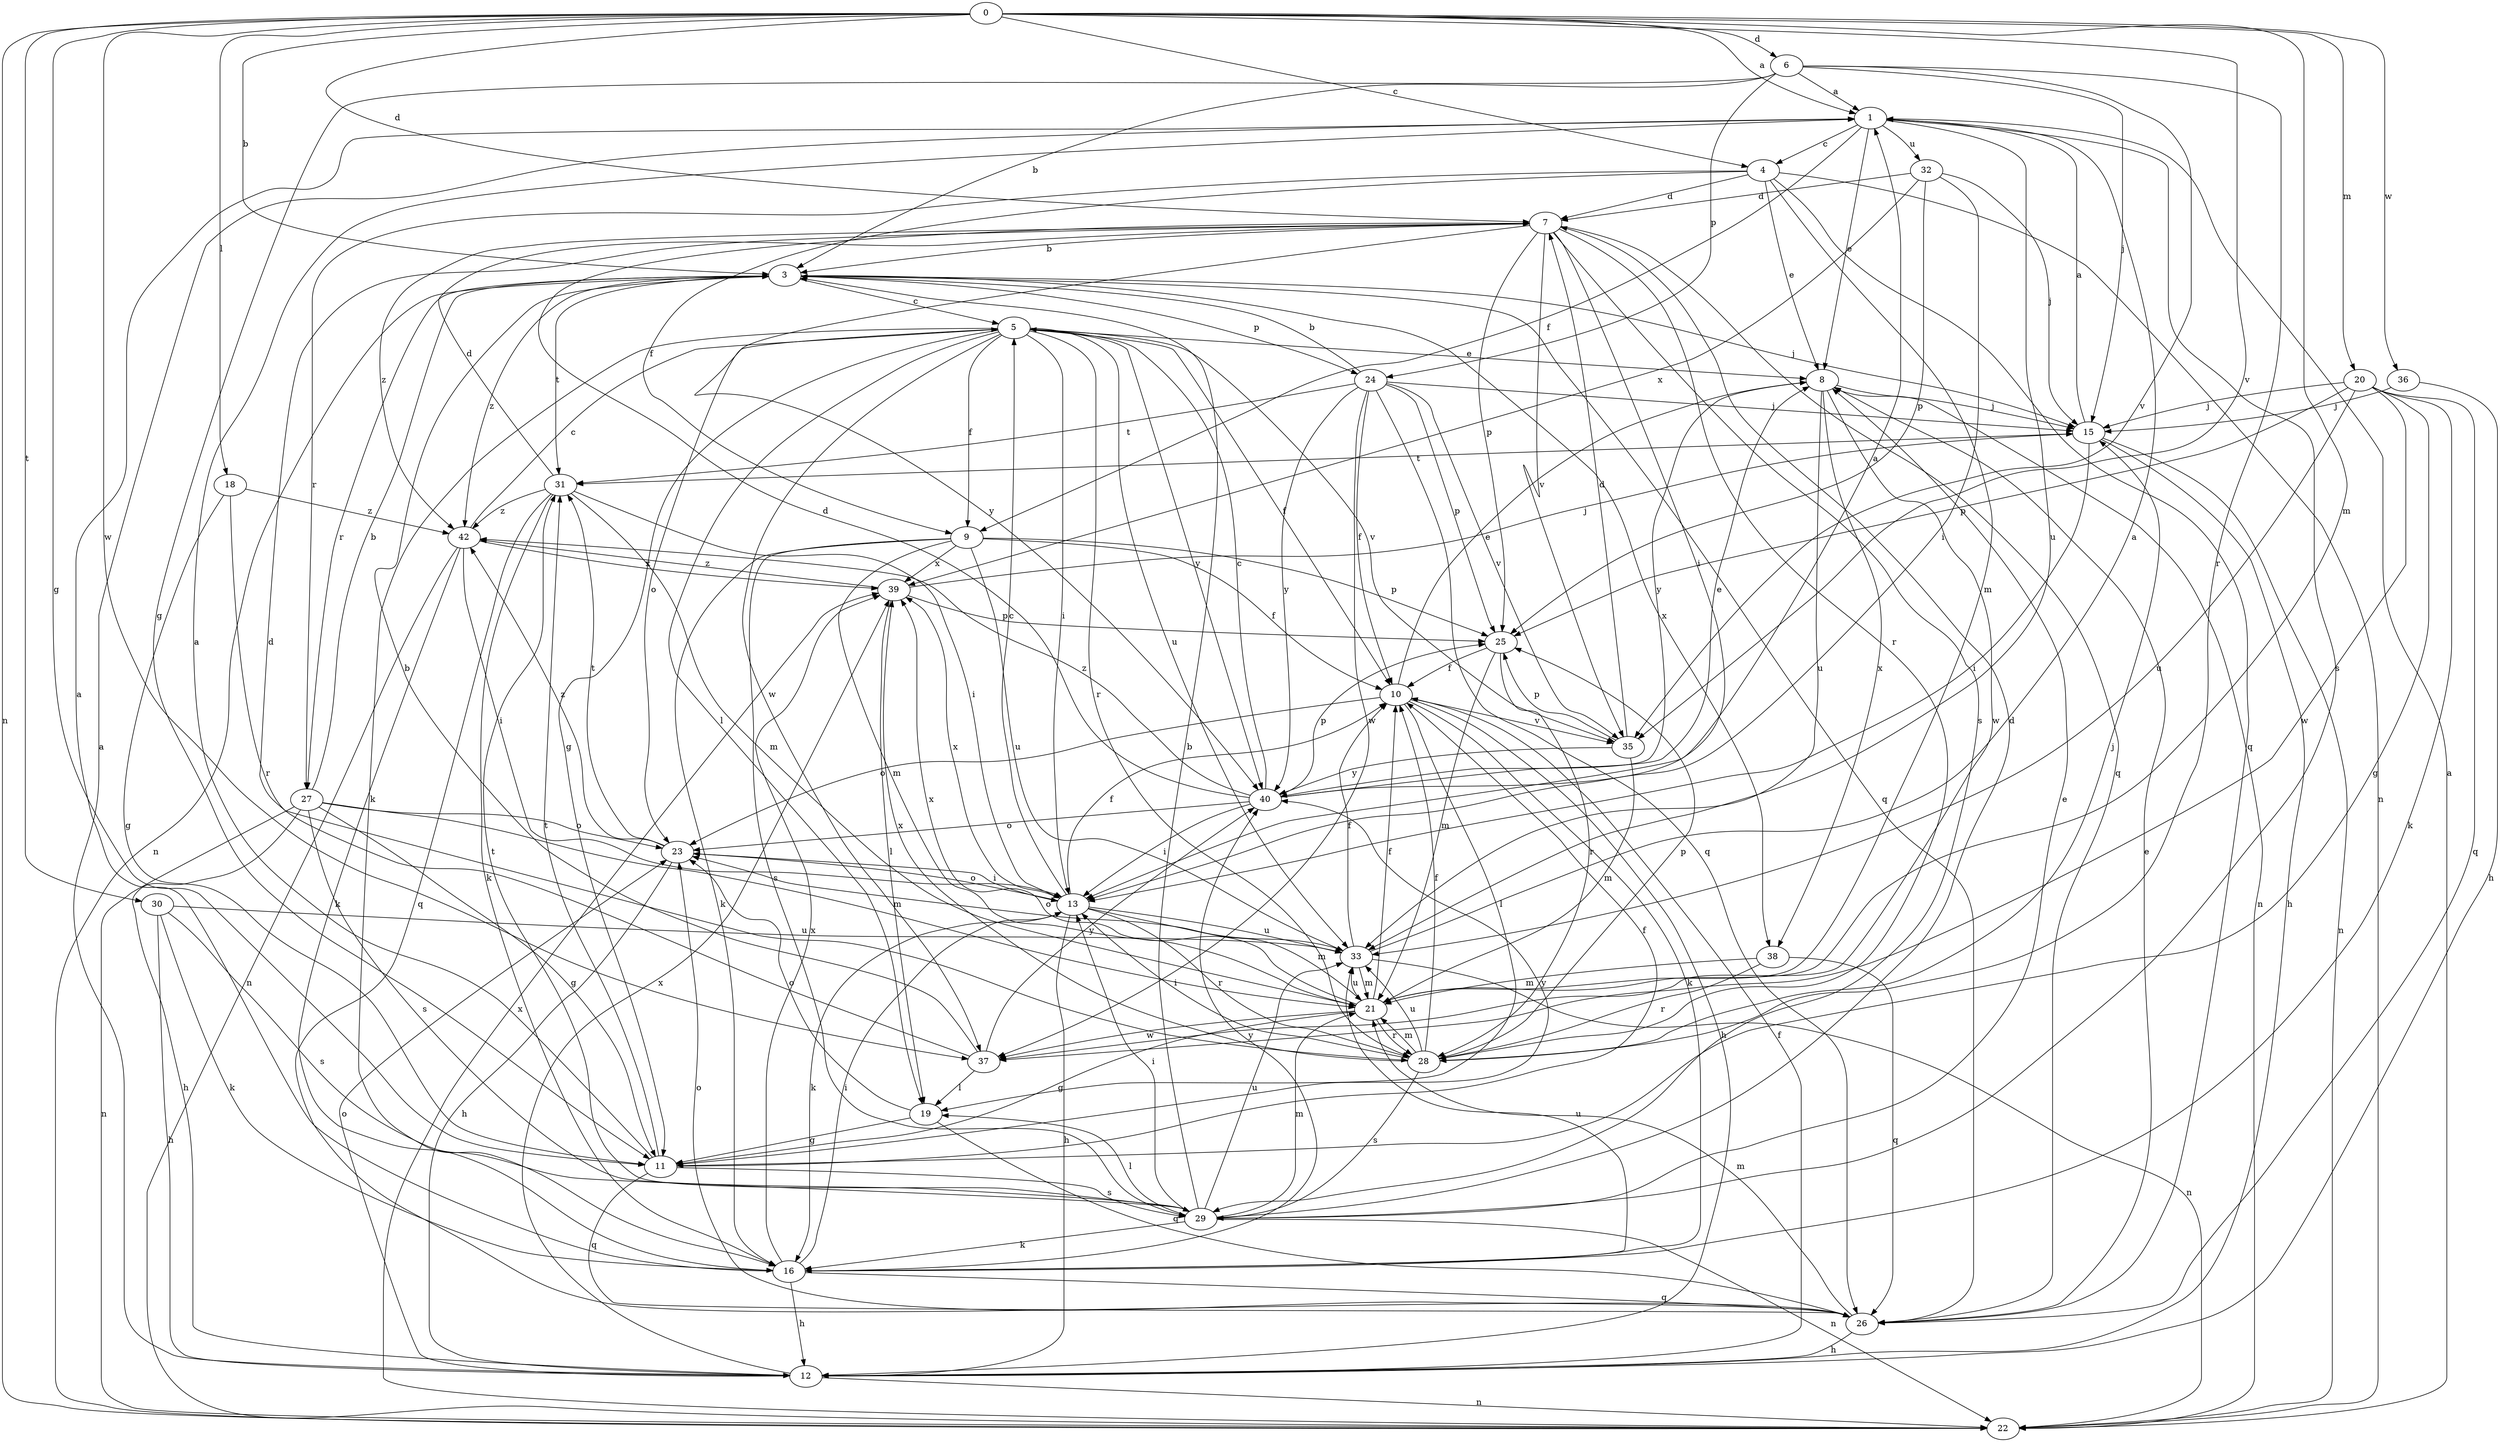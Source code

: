 strict digraph  {
0;
1;
3;
4;
5;
6;
7;
8;
9;
10;
11;
12;
13;
15;
16;
18;
19;
20;
21;
22;
23;
24;
25;
26;
27;
28;
29;
30;
31;
32;
33;
35;
36;
37;
38;
39;
40;
42;
0 -> 1  [label=a];
0 -> 3  [label=b];
0 -> 4  [label=c];
0 -> 6  [label=d];
0 -> 7  [label=d];
0 -> 11  [label=g];
0 -> 18  [label=l];
0 -> 20  [label=m];
0 -> 21  [label=m];
0 -> 22  [label=n];
0 -> 30  [label=t];
0 -> 35  [label=v];
0 -> 36  [label=w];
0 -> 37  [label=w];
1 -> 4  [label=c];
1 -> 8  [label=e];
1 -> 9  [label=f];
1 -> 29  [label=s];
1 -> 32  [label=u];
1 -> 33  [label=u];
3 -> 5  [label=c];
3 -> 15  [label=j];
3 -> 22  [label=n];
3 -> 24  [label=p];
3 -> 26  [label=q];
3 -> 27  [label=r];
3 -> 31  [label=t];
3 -> 38  [label=x];
3 -> 42  [label=z];
4 -> 7  [label=d];
4 -> 8  [label=e];
4 -> 9  [label=f];
4 -> 21  [label=m];
4 -> 22  [label=n];
4 -> 26  [label=q];
4 -> 27  [label=r];
5 -> 8  [label=e];
5 -> 9  [label=f];
5 -> 10  [label=f];
5 -> 11  [label=g];
5 -> 13  [label=i];
5 -> 16  [label=k];
5 -> 19  [label=l];
5 -> 23  [label=o];
5 -> 28  [label=r];
5 -> 33  [label=u];
5 -> 35  [label=v];
5 -> 37  [label=w];
5 -> 40  [label=y];
6 -> 1  [label=a];
6 -> 3  [label=b];
6 -> 11  [label=g];
6 -> 15  [label=j];
6 -> 24  [label=p];
6 -> 28  [label=r];
6 -> 35  [label=v];
7 -> 3  [label=b];
7 -> 13  [label=i];
7 -> 25  [label=p];
7 -> 26  [label=q];
7 -> 28  [label=r];
7 -> 29  [label=s];
7 -> 35  [label=v];
7 -> 40  [label=y];
7 -> 42  [label=z];
8 -> 15  [label=j];
8 -> 22  [label=n];
8 -> 33  [label=u];
8 -> 37  [label=w];
8 -> 38  [label=x];
8 -> 40  [label=y];
9 -> 10  [label=f];
9 -> 16  [label=k];
9 -> 21  [label=m];
9 -> 25  [label=p];
9 -> 29  [label=s];
9 -> 33  [label=u];
9 -> 39  [label=x];
10 -> 8  [label=e];
10 -> 12  [label=h];
10 -> 16  [label=k];
10 -> 19  [label=l];
10 -> 23  [label=o];
10 -> 35  [label=v];
11 -> 1  [label=a];
11 -> 10  [label=f];
11 -> 26  [label=q];
11 -> 29  [label=s];
11 -> 31  [label=t];
11 -> 40  [label=y];
12 -> 1  [label=a];
12 -> 10  [label=f];
12 -> 22  [label=n];
12 -> 23  [label=o];
12 -> 39  [label=x];
13 -> 5  [label=c];
13 -> 10  [label=f];
13 -> 12  [label=h];
13 -> 16  [label=k];
13 -> 21  [label=m];
13 -> 23  [label=o];
13 -> 28  [label=r];
13 -> 33  [label=u];
13 -> 39  [label=x];
15 -> 1  [label=a];
15 -> 12  [label=h];
15 -> 13  [label=i];
15 -> 22  [label=n];
15 -> 31  [label=t];
16 -> 1  [label=a];
16 -> 12  [label=h];
16 -> 13  [label=i];
16 -> 26  [label=q];
16 -> 33  [label=u];
16 -> 39  [label=x];
16 -> 40  [label=y];
18 -> 11  [label=g];
18 -> 28  [label=r];
18 -> 42  [label=z];
19 -> 11  [label=g];
19 -> 23  [label=o];
19 -> 26  [label=q];
20 -> 11  [label=g];
20 -> 15  [label=j];
20 -> 16  [label=k];
20 -> 25  [label=p];
20 -> 26  [label=q];
20 -> 33  [label=u];
20 -> 37  [label=w];
21 -> 10  [label=f];
21 -> 11  [label=g];
21 -> 28  [label=r];
21 -> 33  [label=u];
21 -> 37  [label=w];
21 -> 39  [label=x];
22 -> 1  [label=a];
22 -> 39  [label=x];
23 -> 12  [label=h];
23 -> 13  [label=i];
23 -> 31  [label=t];
23 -> 42  [label=z];
24 -> 3  [label=b];
24 -> 10  [label=f];
24 -> 15  [label=j];
24 -> 25  [label=p];
24 -> 26  [label=q];
24 -> 31  [label=t];
24 -> 35  [label=v];
24 -> 37  [label=w];
24 -> 40  [label=y];
25 -> 10  [label=f];
25 -> 21  [label=m];
25 -> 28  [label=r];
26 -> 8  [label=e];
26 -> 12  [label=h];
26 -> 21  [label=m];
26 -> 23  [label=o];
27 -> 3  [label=b];
27 -> 11  [label=g];
27 -> 12  [label=h];
27 -> 21  [label=m];
27 -> 22  [label=n];
27 -> 23  [label=o];
27 -> 29  [label=s];
28 -> 10  [label=f];
28 -> 13  [label=i];
28 -> 15  [label=j];
28 -> 21  [label=m];
28 -> 25  [label=p];
28 -> 29  [label=s];
28 -> 33  [label=u];
28 -> 39  [label=x];
29 -> 3  [label=b];
29 -> 7  [label=d];
29 -> 8  [label=e];
29 -> 13  [label=i];
29 -> 16  [label=k];
29 -> 19  [label=l];
29 -> 21  [label=m];
29 -> 22  [label=n];
29 -> 31  [label=t];
29 -> 33  [label=u];
30 -> 12  [label=h];
30 -> 16  [label=k];
30 -> 29  [label=s];
30 -> 33  [label=u];
31 -> 7  [label=d];
31 -> 13  [label=i];
31 -> 16  [label=k];
31 -> 21  [label=m];
31 -> 26  [label=q];
31 -> 42  [label=z];
32 -> 7  [label=d];
32 -> 13  [label=i];
32 -> 15  [label=j];
32 -> 25  [label=p];
32 -> 39  [label=x];
33 -> 1  [label=a];
33 -> 10  [label=f];
33 -> 21  [label=m];
33 -> 22  [label=n];
33 -> 23  [label=o];
35 -> 7  [label=d];
35 -> 21  [label=m];
35 -> 25  [label=p];
35 -> 40  [label=y];
36 -> 12  [label=h];
36 -> 15  [label=j];
37 -> 3  [label=b];
37 -> 7  [label=d];
37 -> 19  [label=l];
37 -> 40  [label=y];
38 -> 21  [label=m];
38 -> 26  [label=q];
38 -> 28  [label=r];
39 -> 15  [label=j];
39 -> 19  [label=l];
39 -> 25  [label=p];
39 -> 42  [label=z];
40 -> 1  [label=a];
40 -> 5  [label=c];
40 -> 7  [label=d];
40 -> 8  [label=e];
40 -> 13  [label=i];
40 -> 23  [label=o];
40 -> 25  [label=p];
40 -> 42  [label=z];
42 -> 5  [label=c];
42 -> 13  [label=i];
42 -> 16  [label=k];
42 -> 22  [label=n];
42 -> 39  [label=x];
}

